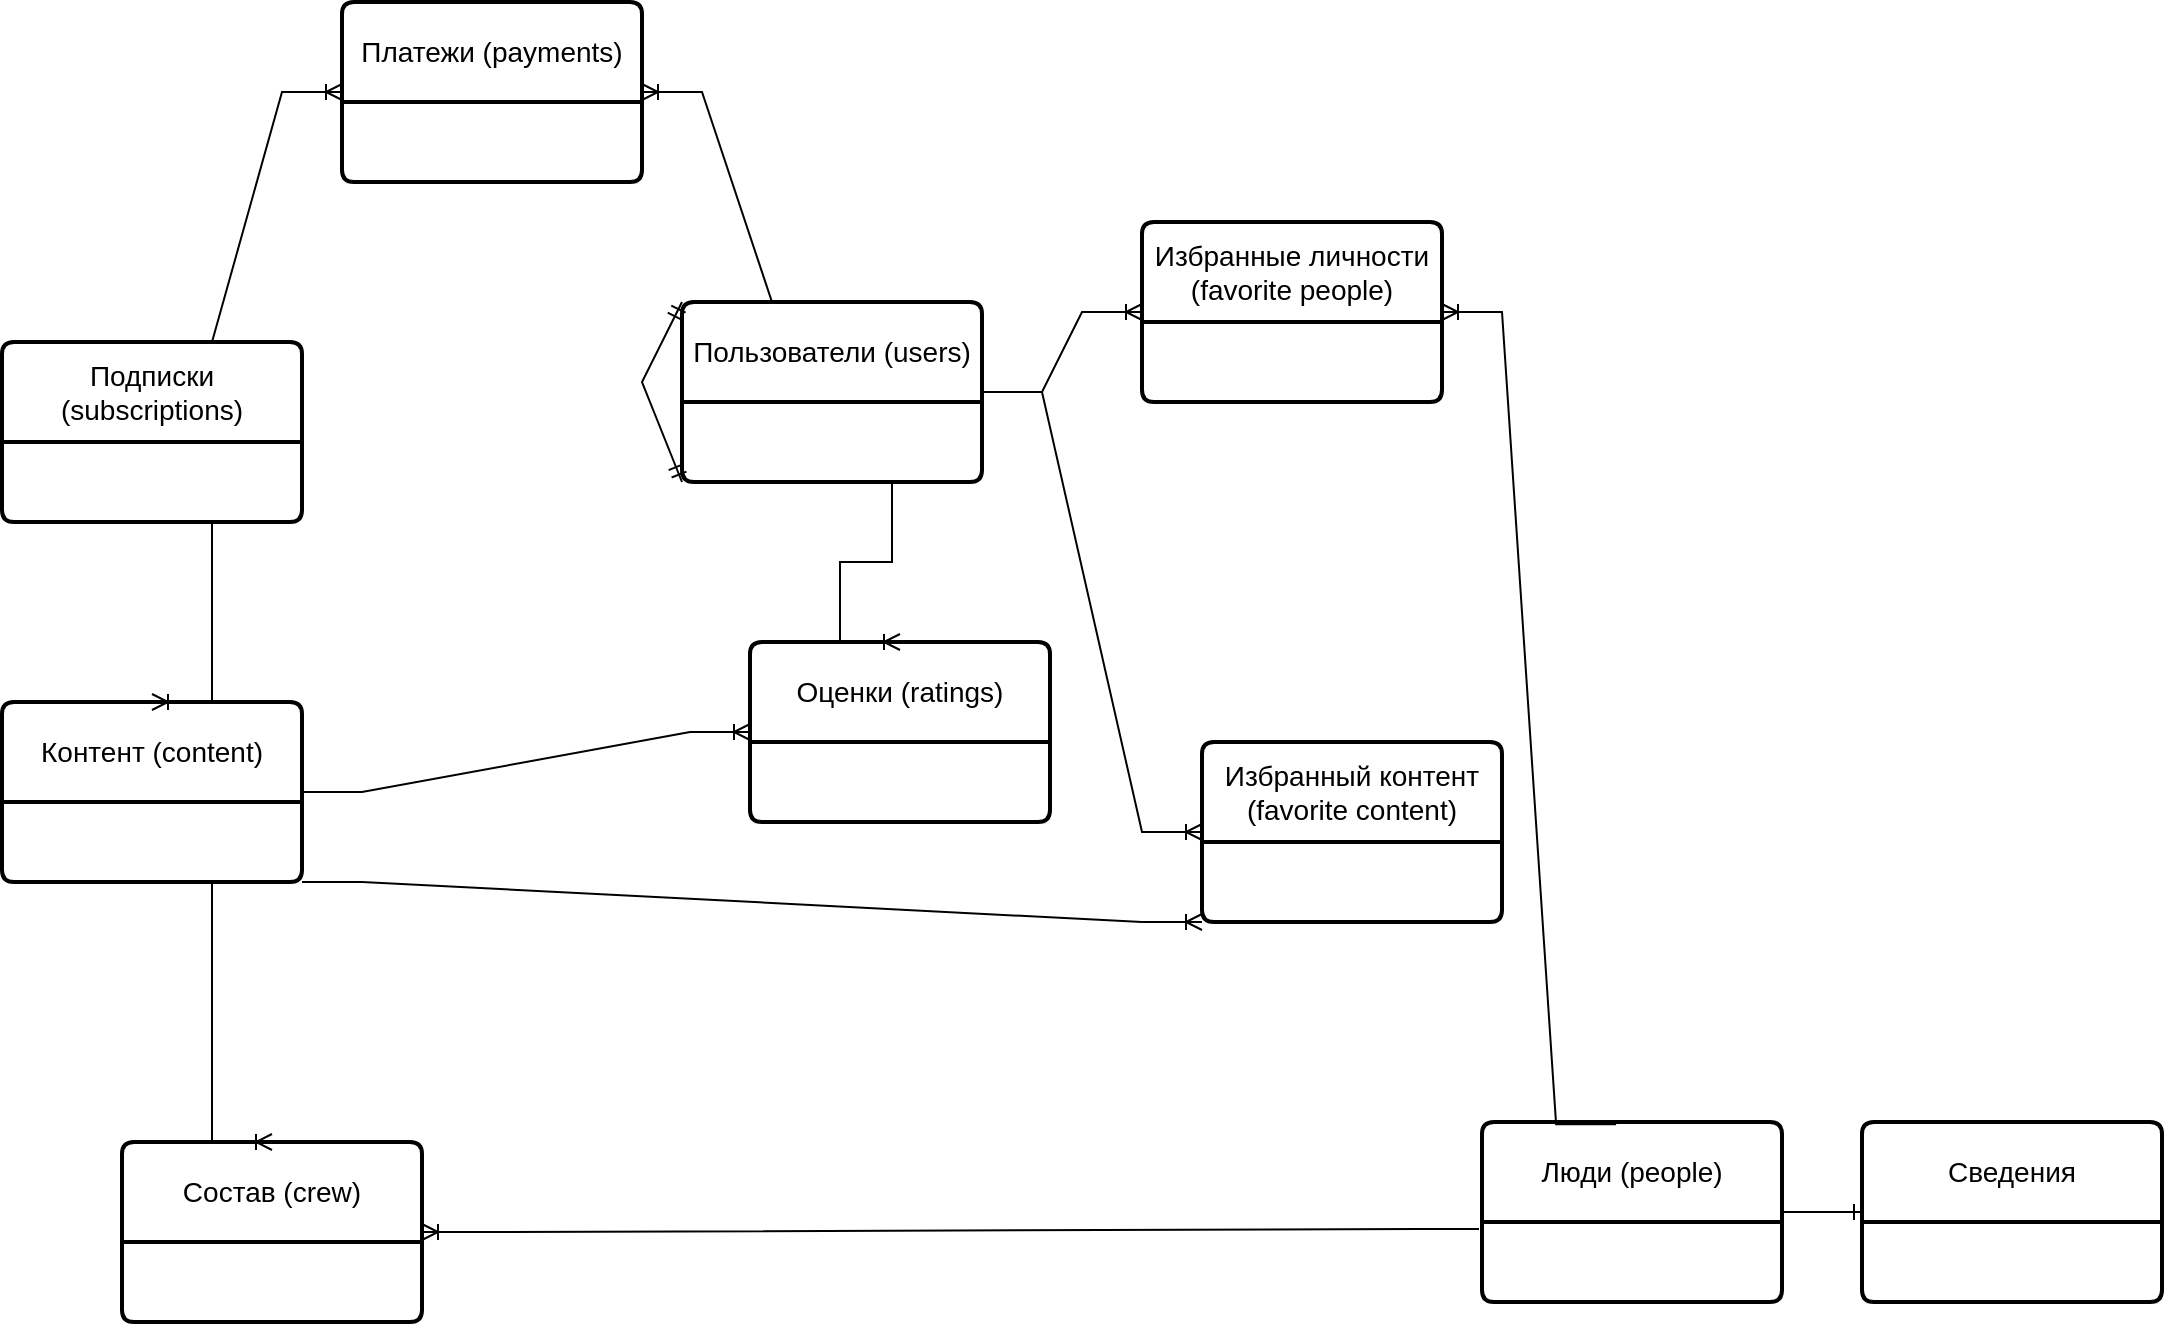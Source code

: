 <mxfile version="24.8.3">
  <diagram name="Страница — 1" id="Z0xrVA0cdAVOeskrHj3W">
    <mxGraphModel dx="1670" dy="892" grid="1" gridSize="10" guides="1" tooltips="1" connect="1" arrows="1" fold="1" page="1" pageScale="1" pageWidth="827" pageHeight="1169" math="0" shadow="0">
      <root>
        <mxCell id="0" />
        <mxCell id="1" parent="0" />
        <mxCell id="PtT3vz180zINHUkH7bvR-15" value="Пользователи (users)" style="swimlane;childLayout=stackLayout;horizontal=1;startSize=50;horizontalStack=0;rounded=1;fontSize=14;fontStyle=0;strokeWidth=2;resizeParent=0;resizeLast=1;shadow=0;dashed=0;align=center;arcSize=4;whiteSpace=wrap;html=1;" vertex="1" parent="1">
          <mxGeometry x="380" y="290" width="150" height="90" as="geometry" />
        </mxCell>
        <mxCell id="PtT3vz180zINHUkH7bvR-22" value="Подписки (subscriptions)" style="swimlane;childLayout=stackLayout;horizontal=1;startSize=50;horizontalStack=0;rounded=1;fontSize=14;fontStyle=0;strokeWidth=2;resizeParent=0;resizeLast=1;shadow=0;dashed=0;align=center;arcSize=4;whiteSpace=wrap;html=1;" vertex="1" parent="1">
          <mxGeometry x="40" y="310" width="150" height="90" as="geometry" />
        </mxCell>
        <mxCell id="PtT3vz180zINHUkH7bvR-23" value="Платежи (payments)" style="swimlane;childLayout=stackLayout;horizontal=1;startSize=50;horizontalStack=0;rounded=1;fontSize=14;fontStyle=0;strokeWidth=2;resizeParent=0;resizeLast=1;shadow=0;dashed=0;align=center;arcSize=4;whiteSpace=wrap;html=1;" vertex="1" parent="1">
          <mxGeometry x="210" y="140" width="150" height="90" as="geometry" />
        </mxCell>
        <mxCell id="PtT3vz180zINHUkH7bvR-25" value="Оценки (ratings)" style="swimlane;childLayout=stackLayout;horizontal=1;startSize=50;horizontalStack=0;rounded=1;fontSize=14;fontStyle=0;strokeWidth=2;resizeParent=0;resizeLast=1;shadow=0;dashed=0;align=center;arcSize=4;whiteSpace=wrap;html=1;" vertex="1" parent="1">
          <mxGeometry x="414" y="460" width="150" height="90" as="geometry" />
        </mxCell>
        <mxCell id="PtT3vz180zINHUkH7bvR-27" value="" style="edgeStyle=entityRelationEdgeStyle;fontSize=12;html=1;endArrow=ERoneToMany;rounded=0;exitX=0.5;exitY=0;exitDx=0;exitDy=0;entryX=1;entryY=0.5;entryDx=0;entryDy=0;" edge="1" parent="1" source="PtT3vz180zINHUkH7bvR-15" target="PtT3vz180zINHUkH7bvR-23">
          <mxGeometry width="100" height="100" relative="1" as="geometry">
            <mxPoint x="360" y="280" as="sourcePoint" />
            <mxPoint x="460" y="180" as="targetPoint" />
          </mxGeometry>
        </mxCell>
        <mxCell id="PtT3vz180zINHUkH7bvR-29" value="Избранные личности (favorite people)" style="swimlane;childLayout=stackLayout;horizontal=1;startSize=50;horizontalStack=0;rounded=1;fontSize=14;fontStyle=0;strokeWidth=2;resizeParent=0;resizeLast=1;shadow=0;dashed=0;align=center;arcSize=4;whiteSpace=wrap;html=1;" vertex="1" parent="1">
          <mxGeometry x="610" y="250" width="150" height="90" as="geometry" />
        </mxCell>
        <mxCell id="PtT3vz180zINHUkH7bvR-30" value="" style="edgeStyle=entityRelationEdgeStyle;fontSize=12;html=1;endArrow=ERoneToMany;rounded=0;exitX=1;exitY=0.5;exitDx=0;exitDy=0;entryX=0;entryY=0.5;entryDx=0;entryDy=0;" edge="1" parent="1" source="PtT3vz180zINHUkH7bvR-15" target="PtT3vz180zINHUkH7bvR-29">
          <mxGeometry width="100" height="100" relative="1" as="geometry">
            <mxPoint x="560" y="500" as="sourcePoint" />
            <mxPoint x="660" y="400" as="targetPoint" />
          </mxGeometry>
        </mxCell>
        <mxCell id="PtT3vz180zINHUkH7bvR-32" value="Избранный контент (favorite content)" style="swimlane;childLayout=stackLayout;horizontal=1;startSize=50;horizontalStack=0;rounded=1;fontSize=14;fontStyle=0;strokeWidth=2;resizeParent=0;resizeLast=1;shadow=0;dashed=0;align=center;arcSize=4;whiteSpace=wrap;html=1;" vertex="1" parent="1">
          <mxGeometry x="640" y="510" width="150" height="90" as="geometry" />
        </mxCell>
        <mxCell id="PtT3vz180zINHUkH7bvR-33" value="" style="edgeStyle=entityRelationEdgeStyle;fontSize=12;html=1;endArrow=ERoneToMany;rounded=0;exitX=1;exitY=0.5;exitDx=0;exitDy=0;entryX=0;entryY=0.5;entryDx=0;entryDy=0;" edge="1" parent="1" source="PtT3vz180zINHUkH7bvR-15" target="PtT3vz180zINHUkH7bvR-32">
          <mxGeometry width="100" height="100" relative="1" as="geometry">
            <mxPoint x="430" y="560" as="sourcePoint" />
            <mxPoint x="530" y="460" as="targetPoint" />
          </mxGeometry>
        </mxCell>
        <mxCell id="PtT3vz180zINHUkH7bvR-35" value="Контент (content)" style="swimlane;childLayout=stackLayout;horizontal=1;startSize=50;horizontalStack=0;rounded=1;fontSize=14;fontStyle=0;strokeWidth=2;resizeParent=0;resizeLast=1;shadow=0;dashed=0;align=center;arcSize=4;whiteSpace=wrap;html=1;" vertex="1" parent="1">
          <mxGeometry x="40" y="490" width="150" height="90" as="geometry" />
        </mxCell>
        <mxCell id="PtT3vz180zINHUkH7bvR-36" value="" style="edgeStyle=entityRelationEdgeStyle;fontSize=12;html=1;endArrow=ERoneToMany;rounded=0;exitX=0.5;exitY=1;exitDx=0;exitDy=0;entryX=0.5;entryY=0;entryDx=0;entryDy=0;" edge="1" parent="1" source="PtT3vz180zINHUkH7bvR-22" target="PtT3vz180zINHUkH7bvR-35">
          <mxGeometry width="100" height="100" relative="1" as="geometry">
            <mxPoint x="330" y="520" as="sourcePoint" />
            <mxPoint x="430" y="420" as="targetPoint" />
            <Array as="points">
              <mxPoint x="80" y="430" />
            </Array>
          </mxGeometry>
        </mxCell>
        <mxCell id="PtT3vz180zINHUkH7bvR-39" value="" style="edgeStyle=entityRelationEdgeStyle;fontSize=12;html=1;endArrow=ERoneToMany;rounded=0;exitX=0.5;exitY=1;exitDx=0;exitDy=0;" edge="1" parent="1" source="PtT3vz180zINHUkH7bvR-15">
          <mxGeometry width="100" height="100" relative="1" as="geometry">
            <mxPoint x="314" y="520" as="sourcePoint" />
            <mxPoint x="489" y="460" as="targetPoint" />
          </mxGeometry>
        </mxCell>
        <mxCell id="PtT3vz180zINHUkH7bvR-41" value="" style="edgeStyle=entityRelationEdgeStyle;fontSize=12;html=1;endArrow=ERoneToMany;rounded=0;exitX=1;exitY=0.5;exitDx=0;exitDy=0;entryX=0;entryY=0.5;entryDx=0;entryDy=0;" edge="1" parent="1" source="PtT3vz180zINHUkH7bvR-35" target="PtT3vz180zINHUkH7bvR-25">
          <mxGeometry width="100" height="100" relative="1" as="geometry">
            <mxPoint x="280" y="580" as="sourcePoint" />
            <mxPoint x="380" y="480" as="targetPoint" />
          </mxGeometry>
        </mxCell>
        <mxCell id="PtT3vz180zINHUkH7bvR-43" value="" style="edgeStyle=entityRelationEdgeStyle;fontSize=12;html=1;endArrow=ERoneToMany;rounded=0;entryX=0.5;entryY=1;entryDx=0;entryDy=0;exitX=1;exitY=1;exitDx=0;exitDy=0;" edge="1" parent="1" source="PtT3vz180zINHUkH7bvR-35">
          <mxGeometry width="100" height="100" relative="1" as="geometry">
            <mxPoint x="135" y="700.0" as="sourcePoint" />
            <mxPoint x="640" y="600" as="targetPoint" />
            <Array as="points">
              <mxPoint x="415" y="880" />
              <mxPoint x="405" y="690" />
              <mxPoint x="415" y="700" />
            </Array>
          </mxGeometry>
        </mxCell>
        <mxCell id="PtT3vz180zINHUkH7bvR-44" value="Состав (crew)" style="swimlane;childLayout=stackLayout;horizontal=1;startSize=50;horizontalStack=0;rounded=1;fontSize=14;fontStyle=0;strokeWidth=2;resizeParent=0;resizeLast=1;shadow=0;dashed=0;align=center;arcSize=4;whiteSpace=wrap;html=1;" vertex="1" parent="1">
          <mxGeometry x="100" y="710" width="150" height="90" as="geometry" />
        </mxCell>
        <mxCell id="PtT3vz180zINHUkH7bvR-45" value="Люди (people)" style="swimlane;childLayout=stackLayout;horizontal=1;startSize=50;horizontalStack=0;rounded=1;fontSize=14;fontStyle=0;strokeWidth=2;resizeParent=0;resizeLast=1;shadow=0;dashed=0;align=center;arcSize=4;whiteSpace=wrap;html=1;" vertex="1" parent="1">
          <mxGeometry x="780" y="700" width="150" height="90" as="geometry" />
        </mxCell>
        <mxCell id="PtT3vz180zINHUkH7bvR-46" value="" style="edgeStyle=entityRelationEdgeStyle;fontSize=12;html=1;endArrow=ERoneToMany;rounded=0;exitX=0.5;exitY=1;exitDx=0;exitDy=0;entryX=0.5;entryY=0;entryDx=0;entryDy=0;" edge="1" parent="1" source="PtT3vz180zINHUkH7bvR-35" target="PtT3vz180zINHUkH7bvR-44">
          <mxGeometry width="100" height="100" relative="1" as="geometry">
            <mxPoint x="150" y="680" as="sourcePoint" />
            <mxPoint x="250" y="580" as="targetPoint" />
          </mxGeometry>
        </mxCell>
        <mxCell id="PtT3vz180zINHUkH7bvR-47" value="" style="edgeStyle=entityRelationEdgeStyle;fontSize=12;html=1;endArrow=ERoneToMany;rounded=0;exitX=0.447;exitY=0.012;exitDx=0;exitDy=0;exitPerimeter=0;entryX=1;entryY=0.5;entryDx=0;entryDy=0;" edge="1" parent="1" source="PtT3vz180zINHUkH7bvR-45" target="PtT3vz180zINHUkH7bvR-29">
          <mxGeometry width="100" height="100" relative="1" as="geometry">
            <mxPoint x="860" y="510" as="sourcePoint" />
            <mxPoint x="960" y="410" as="targetPoint" />
          </mxGeometry>
        </mxCell>
        <mxCell id="PtT3vz180zINHUkH7bvR-48" value="" style="edgeStyle=entityRelationEdgeStyle;fontSize=12;html=1;endArrow=ERoneToMany;rounded=0;exitX=-0.01;exitY=0.595;exitDx=0;exitDy=0;exitPerimeter=0;entryX=1;entryY=0.5;entryDx=0;entryDy=0;" edge="1" parent="1" source="PtT3vz180zINHUkH7bvR-45" target="PtT3vz180zINHUkH7bvR-44">
          <mxGeometry width="100" height="100" relative="1" as="geometry">
            <mxPoint x="440" y="790" as="sourcePoint" />
            <mxPoint x="540" y="690" as="targetPoint" />
          </mxGeometry>
        </mxCell>
        <mxCell id="PtT3vz180zINHUkH7bvR-69" value="" style="edgeStyle=entityRelationEdgeStyle;fontSize=12;html=1;endArrow=ERoneToMany;rounded=0;exitX=0.5;exitY=0;exitDx=0;exitDy=0;entryX=0;entryY=0.5;entryDx=0;entryDy=0;" edge="1" parent="1" source="PtT3vz180zINHUkH7bvR-22" target="PtT3vz180zINHUkH7bvR-23">
          <mxGeometry width="100" height="100" relative="1" as="geometry">
            <mxPoint x="90" y="280" as="sourcePoint" />
            <mxPoint x="190" y="180" as="targetPoint" />
          </mxGeometry>
        </mxCell>
        <mxCell id="PtT3vz180zINHUkH7bvR-70" value="Сведения" style="swimlane;childLayout=stackLayout;horizontal=1;startSize=50;horizontalStack=0;rounded=1;fontSize=14;fontStyle=0;strokeWidth=2;resizeParent=0;resizeLast=1;shadow=0;dashed=0;align=center;arcSize=4;whiteSpace=wrap;html=1;" vertex="1" parent="1">
          <mxGeometry x="970" y="700" width="150" height="90" as="geometry" />
        </mxCell>
        <mxCell id="PtT3vz180zINHUkH7bvR-73" value="" style="edgeStyle=entityRelationEdgeStyle;fontSize=12;html=1;endArrow=ERone;endFill=1;rounded=0;exitX=1;exitY=0.5;exitDx=0;exitDy=0;entryX=0;entryY=0.5;entryDx=0;entryDy=0;" edge="1" parent="1" source="PtT3vz180zINHUkH7bvR-45" target="PtT3vz180zINHUkH7bvR-70">
          <mxGeometry width="100" height="100" relative="1" as="geometry">
            <mxPoint x="990" y="740" as="sourcePoint" />
            <mxPoint x="1090" y="640" as="targetPoint" />
          </mxGeometry>
        </mxCell>
        <mxCell id="PtT3vz180zINHUkH7bvR-80" value="" style="edgeStyle=entityRelationEdgeStyle;fontSize=12;html=1;endArrow=ERmandOne;startArrow=ERmandOne;rounded=0;exitX=0;exitY=1;exitDx=0;exitDy=0;entryX=0;entryY=0;entryDx=0;entryDy=0;" edge="1" parent="1" source="PtT3vz180zINHUkH7bvR-15" target="PtT3vz180zINHUkH7bvR-15">
          <mxGeometry width="100" height="100" relative="1" as="geometry">
            <mxPoint x="200" y="385" as="sourcePoint" />
            <mxPoint x="300" y="285" as="targetPoint" />
            <Array as="points">
              <mxPoint x="360" y="330" />
            </Array>
          </mxGeometry>
        </mxCell>
      </root>
    </mxGraphModel>
  </diagram>
</mxfile>
